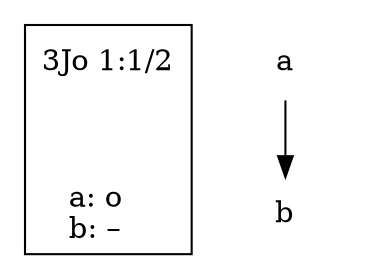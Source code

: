 digraph local_stemma {
	margin=0;
	subgraph cluster_legend {
		passage [shape=plaintext, label="3Jo 1:1/2"];
		readings [shape=plaintext, label="a: ο\lb: –\l"];
		passage -> readings[style=invis];
	}
	subgraph cluster_plot {
		style=invis;
		node [shape=plaintext];
		1 [label="a"];
		2 [label="b"];
		1 -> 2[style=solid];
	}
}
